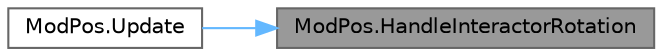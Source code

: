 digraph "ModPos.HandleInteractorRotation"
{
 // LATEX_PDF_SIZE
  bgcolor="transparent";
  edge [fontname=Helvetica,fontsize=10,labelfontname=Helvetica,labelfontsize=10];
  node [fontname=Helvetica,fontsize=10,shape=box,height=0.2,width=0.4];
  rankdir="RL";
  Node1 [id="Node000001",label="ModPos.HandleInteractorRotation",height=0.2,width=0.4,color="gray40", fillcolor="grey60", style="filled", fontcolor="black",tooltip="This method computes the rotation of the handle based on the rotation of the interactor and calls Upd..."];
  Node1 -> Node2 [id="edge1_Node000001_Node000002",dir="back",color="steelblue1",style="solid",tooltip=" "];
  Node2 [id="Node000002",label="ModPos.Update",height=0.2,width=0.4,color="grey40", fillcolor="white", style="filled",URL="$class_mod_pos.html#a4c1c81524b9b31b9e70d1b52eba65b16",tooltip="This method updates the rotation of the switch based on the current value of Percent."];
}
